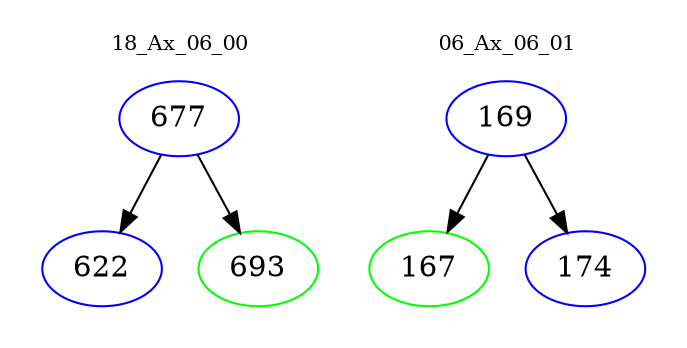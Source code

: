 digraph{
subgraph cluster_0 {
color = white
label = "18_Ax_06_00";
fontsize=10;
T0_677 [label="677", color="blue"]
T0_677 -> T0_622 [color="black"]
T0_622 [label="622", color="blue"]
T0_677 -> T0_693 [color="black"]
T0_693 [label="693", color="green"]
}
subgraph cluster_1 {
color = white
label = "06_Ax_06_01";
fontsize=10;
T1_169 [label="169", color="blue"]
T1_169 -> T1_167 [color="black"]
T1_167 [label="167", color="green"]
T1_169 -> T1_174 [color="black"]
T1_174 [label="174", color="blue"]
}
}
